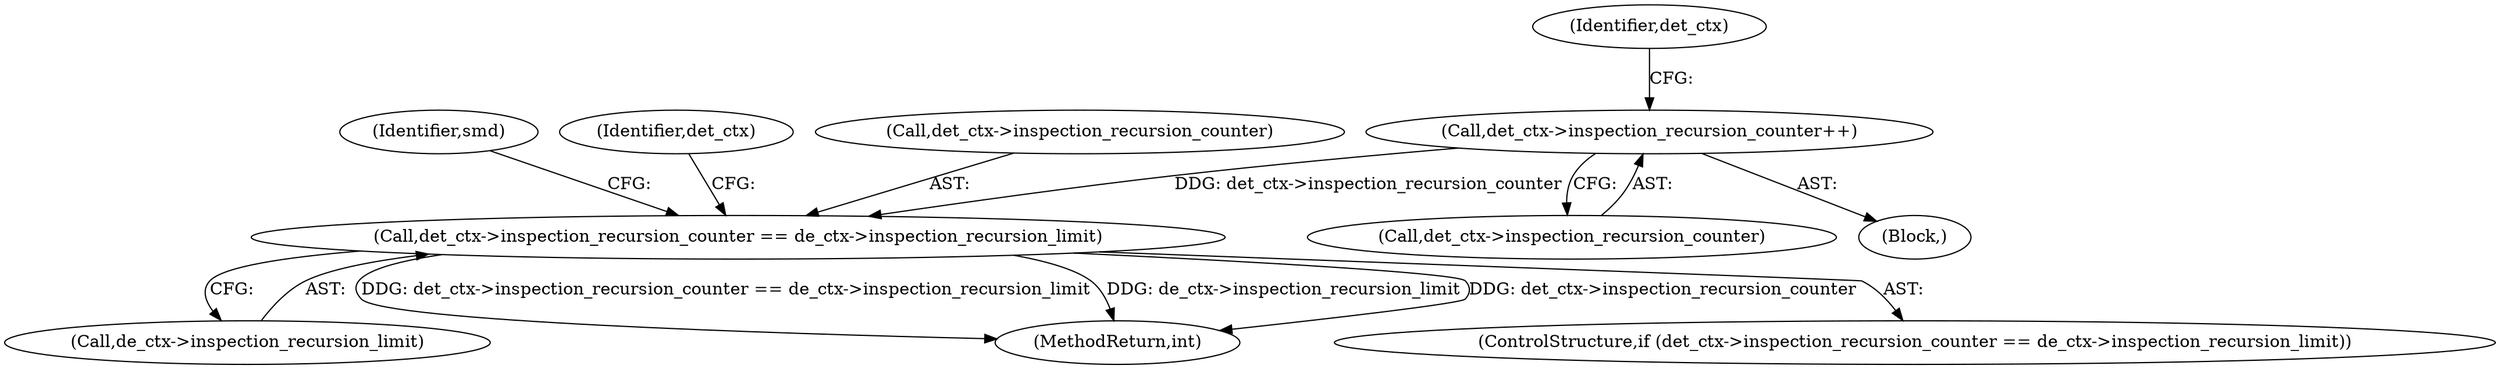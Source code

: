 digraph "0_suricata_47afc577ff763150f9b47f10331f5ef9eb847a57@pointer" {
"1000144" [label="(Call,det_ctx->inspection_recursion_counter++)"];
"1000149" [label="(Call,det_ctx->inspection_recursion_counter == de_ctx->inspection_recursion_limit)"];
"1000144" [label="(Call,det_ctx->inspection_recursion_counter++)"];
"1000149" [label="(Call,det_ctx->inspection_recursion_counter == de_ctx->inspection_recursion_limit)"];
"1000153" [label="(Call,de_ctx->inspection_recursion_limit)"];
"1000173" [label="(Identifier,smd)"];
"1001542" [label="(MethodReturn,int)"];
"1000159" [label="(Identifier,det_ctx)"];
"1000150" [label="(Call,det_ctx->inspection_recursion_counter)"];
"1000145" [label="(Call,det_ctx->inspection_recursion_counter)"];
"1000141" [label="(Block,)"];
"1000151" [label="(Identifier,det_ctx)"];
"1000148" [label="(ControlStructure,if (det_ctx->inspection_recursion_counter == de_ctx->inspection_recursion_limit))"];
"1000144" -> "1000141"  [label="AST: "];
"1000144" -> "1000145"  [label="CFG: "];
"1000145" -> "1000144"  [label="AST: "];
"1000151" -> "1000144"  [label="CFG: "];
"1000144" -> "1000149"  [label="DDG: det_ctx->inspection_recursion_counter"];
"1000149" -> "1000148"  [label="AST: "];
"1000149" -> "1000153"  [label="CFG: "];
"1000150" -> "1000149"  [label="AST: "];
"1000153" -> "1000149"  [label="AST: "];
"1000159" -> "1000149"  [label="CFG: "];
"1000173" -> "1000149"  [label="CFG: "];
"1000149" -> "1001542"  [label="DDG: det_ctx->inspection_recursion_counter == de_ctx->inspection_recursion_limit"];
"1000149" -> "1001542"  [label="DDG: de_ctx->inspection_recursion_limit"];
"1000149" -> "1001542"  [label="DDG: det_ctx->inspection_recursion_counter"];
}
